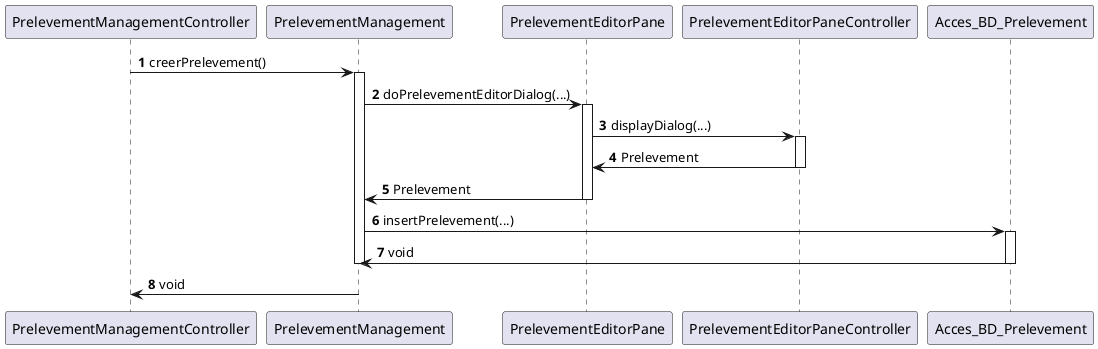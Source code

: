 @startuml PrelevementSequence
'https://plantuml.com/sequence-diagram

autonumber

PrelevementManagementController ->  PrelevementManagement : creerPrelevement()

    activate PrelevementManagement
            PrelevementManagement -> PrelevementEditorPane : doPrelevementEditorDialog(...)
            activate PrelevementEditorPane
            PrelevementEditorPane -> PrelevementEditorPaneController : displayDialog(...)
            activate PrelevementEditorPaneController
            PrelevementEditorPaneController ->PrelevementEditorPane : Prelevement
            deactivate PrelevementEditorPaneController

            PrelevementEditorPane -> PrelevementManagement : Prelevement
            deactivate PrelevementEditorPane

        PrelevementManagement -> Acces_BD_Prelevement : insertPrelevement(...)
        activate Acces_BD_Prelevement
        Acces_BD_Prelevement -> PrelevementManagement : void
        deactivate Acces_BD_Prelevement

    deactivate PrelevementManagement
PrelevementManagement -> PrelevementManagementController :void




@enduml